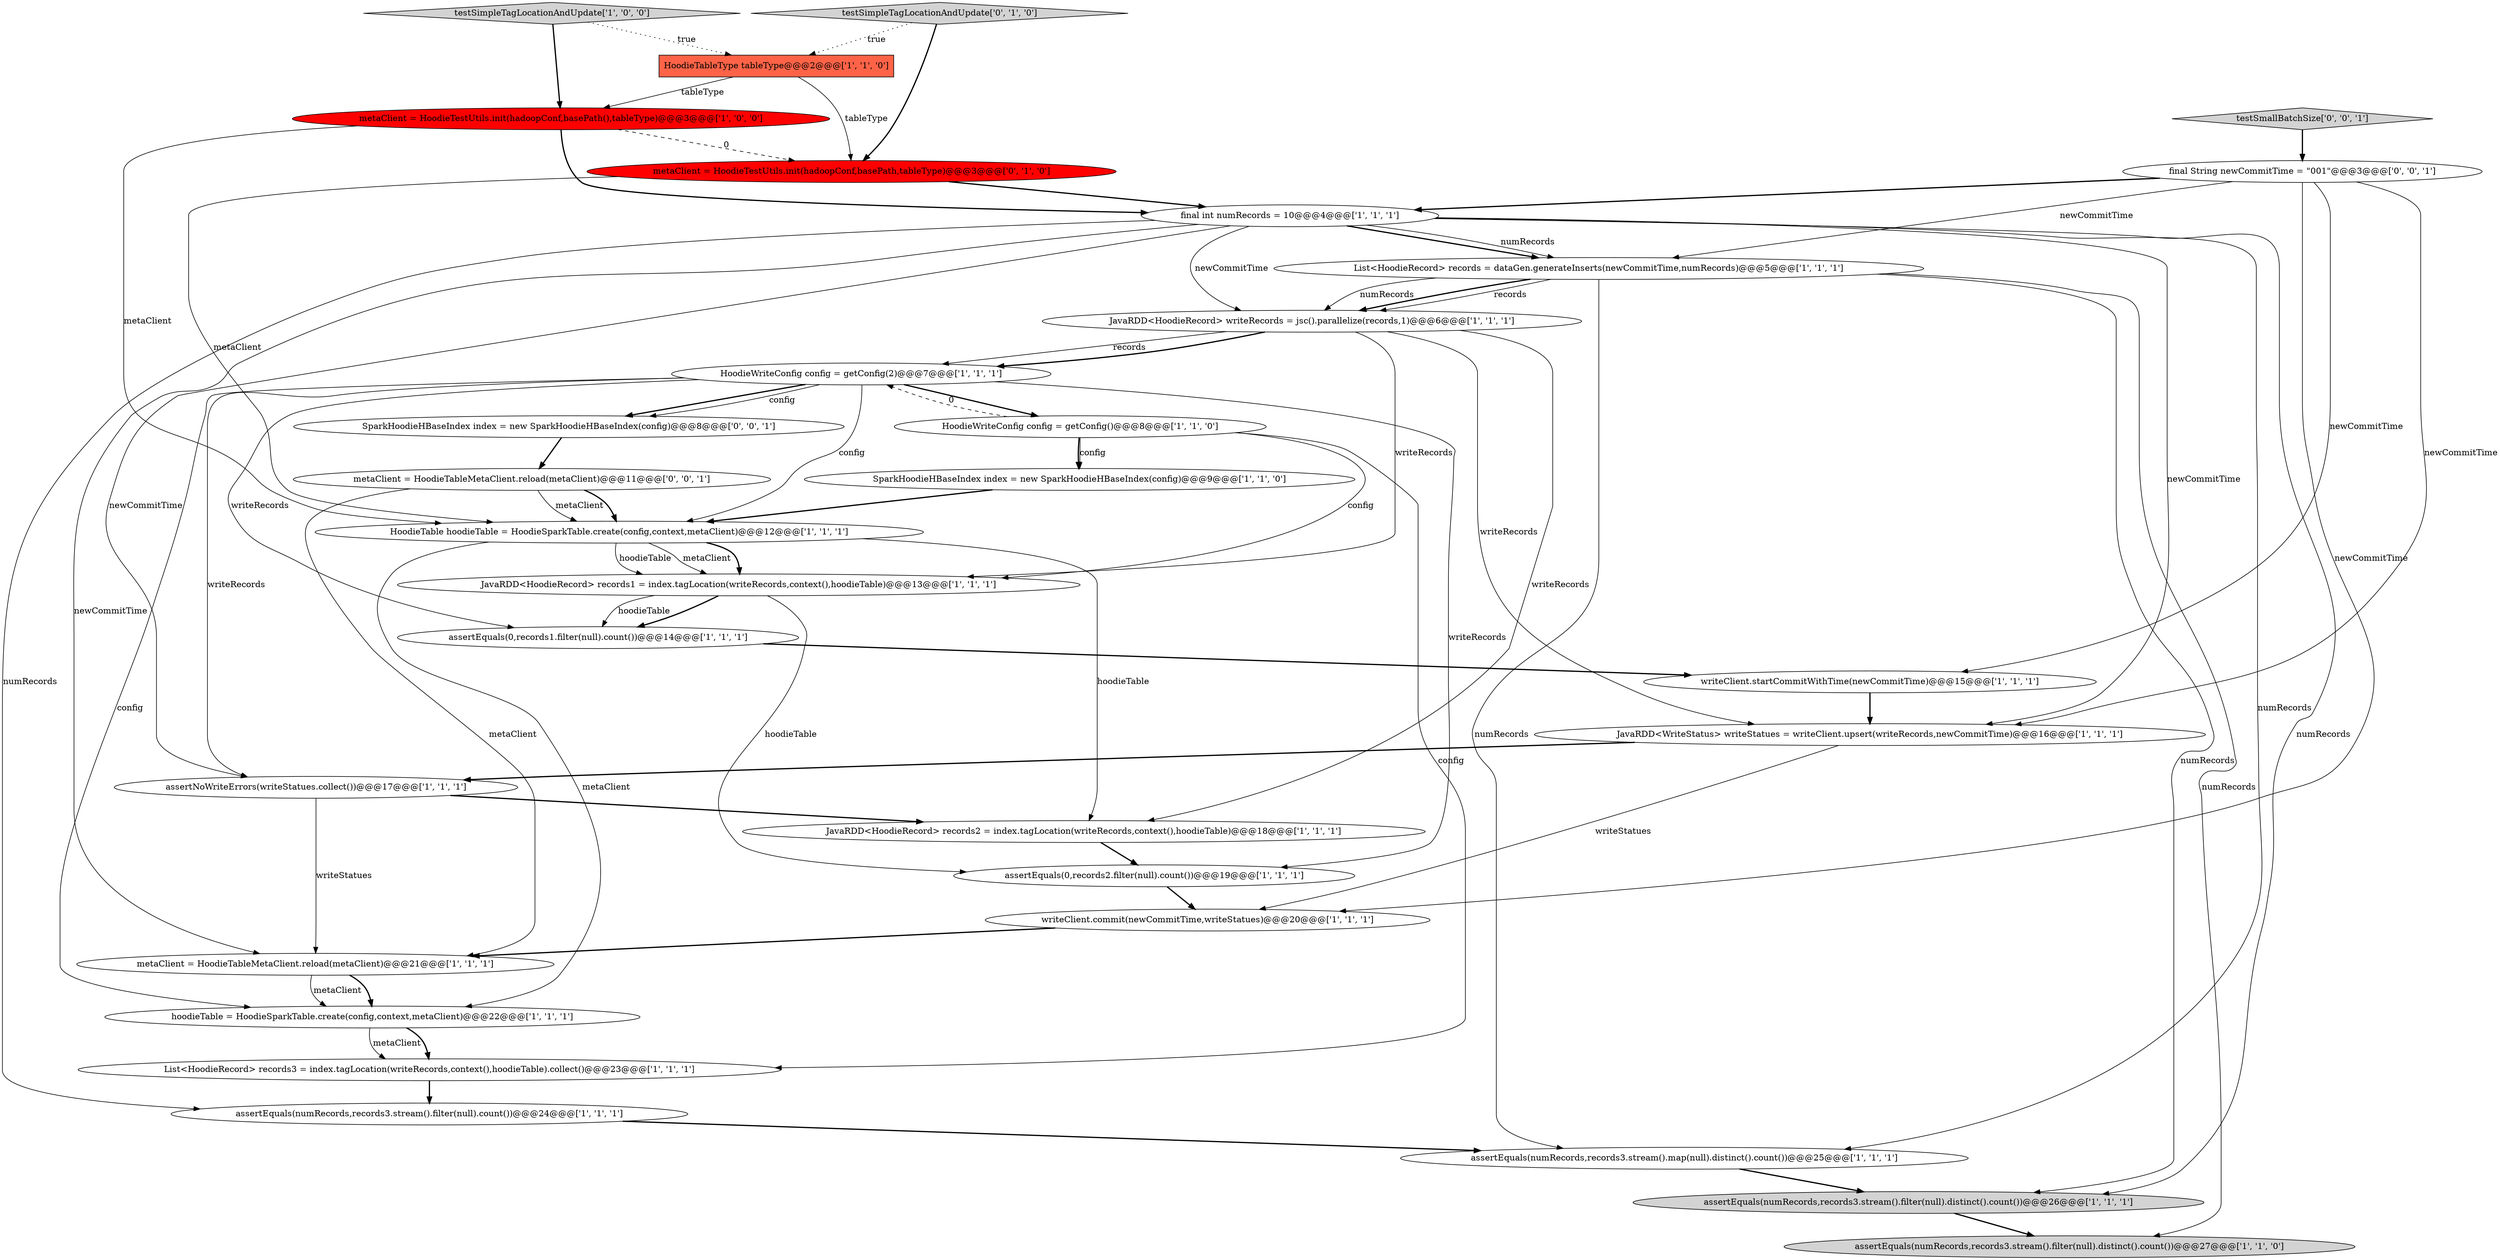 digraph {
5 [style = filled, label = "metaClient = HoodieTableMetaClient.reload(metaClient)@@@21@@@['1', '1', '1']", fillcolor = white, shape = ellipse image = "AAA0AAABBB1BBB"];
15 [style = filled, label = "writeClient.startCommitWithTime(newCommitTime)@@@15@@@['1', '1', '1']", fillcolor = white, shape = ellipse image = "AAA0AAABBB1BBB"];
22 [style = filled, label = "metaClient = HoodieTestUtils.init(hadoopConf,basePath(),tableType)@@@3@@@['1', '0', '0']", fillcolor = red, shape = ellipse image = "AAA1AAABBB1BBB"];
14 [style = filled, label = "List<HoodieRecord> records3 = index.tagLocation(writeRecords,context(),hoodieTable).collect()@@@23@@@['1', '1', '1']", fillcolor = white, shape = ellipse image = "AAA0AAABBB1BBB"];
2 [style = filled, label = "assertEquals(0,records2.filter(null).count())@@@19@@@['1', '1', '1']", fillcolor = white, shape = ellipse image = "AAA0AAABBB1BBB"];
11 [style = filled, label = "List<HoodieRecord> records = dataGen.generateInserts(newCommitTime,numRecords)@@@5@@@['1', '1', '1']", fillcolor = white, shape = ellipse image = "AAA0AAABBB1BBB"];
6 [style = filled, label = "hoodieTable = HoodieSparkTable.create(config,context,metaClient)@@@22@@@['1', '1', '1']", fillcolor = white, shape = ellipse image = "AAA0AAABBB1BBB"];
17 [style = filled, label = "JavaRDD<HoodieRecord> records1 = index.tagLocation(writeRecords,context(),hoodieTable)@@@13@@@['1', '1', '1']", fillcolor = white, shape = ellipse image = "AAA0AAABBB1BBB"];
23 [style = filled, label = "final int numRecords = 10@@@4@@@['1', '1', '1']", fillcolor = white, shape = ellipse image = "AAA0AAABBB1BBB"];
28 [style = filled, label = "metaClient = HoodieTableMetaClient.reload(metaClient)@@@11@@@['0', '0', '1']", fillcolor = white, shape = ellipse image = "AAA0AAABBB3BBB"];
30 [style = filled, label = "final String newCommitTime = \"001\"@@@3@@@['0', '0', '1']", fillcolor = white, shape = ellipse image = "AAA0AAABBB3BBB"];
8 [style = filled, label = "assertEquals(numRecords,records3.stream().filter(null).distinct().count())@@@26@@@['1', '1', '1']", fillcolor = lightgray, shape = ellipse image = "AAA0AAABBB1BBB"];
16 [style = filled, label = "testSimpleTagLocationAndUpdate['1', '0', '0']", fillcolor = lightgray, shape = diamond image = "AAA0AAABBB1BBB"];
13 [style = filled, label = "HoodieTableType tableType@@@2@@@['1', '1', '0']", fillcolor = tomato, shape = box image = "AAA0AAABBB1BBB"];
25 [style = filled, label = "metaClient = HoodieTestUtils.init(hadoopConf,basePath,tableType)@@@3@@@['0', '1', '0']", fillcolor = red, shape = ellipse image = "AAA1AAABBB2BBB"];
26 [style = filled, label = "testSimpleTagLocationAndUpdate['0', '1', '0']", fillcolor = lightgray, shape = diamond image = "AAA0AAABBB2BBB"];
29 [style = filled, label = "SparkHoodieHBaseIndex index = new SparkHoodieHBaseIndex(config)@@@8@@@['0', '0', '1']", fillcolor = white, shape = ellipse image = "AAA0AAABBB3BBB"];
7 [style = filled, label = "assertEquals(0,records1.filter(null).count())@@@14@@@['1', '1', '1']", fillcolor = white, shape = ellipse image = "AAA0AAABBB1BBB"];
19 [style = filled, label = "writeClient.commit(newCommitTime,writeStatues)@@@20@@@['1', '1', '1']", fillcolor = white, shape = ellipse image = "AAA0AAABBB1BBB"];
4 [style = filled, label = "HoodieTable hoodieTable = HoodieSparkTable.create(config,context,metaClient)@@@12@@@['1', '1', '1']", fillcolor = white, shape = ellipse image = "AAA0AAABBB1BBB"];
9 [style = filled, label = "assertNoWriteErrors(writeStatues.collect())@@@17@@@['1', '1', '1']", fillcolor = white, shape = ellipse image = "AAA0AAABBB1BBB"];
10 [style = filled, label = "assertEquals(numRecords,records3.stream().filter(null).count())@@@24@@@['1', '1', '1']", fillcolor = white, shape = ellipse image = "AAA0AAABBB1BBB"];
12 [style = filled, label = "assertEquals(numRecords,records3.stream().filter(null).distinct().count())@@@27@@@['1', '1', '0']", fillcolor = lightgray, shape = ellipse image = "AAA0AAABBB1BBB"];
18 [style = filled, label = "HoodieWriteConfig config = getConfig()@@@8@@@['1', '1', '0']", fillcolor = white, shape = ellipse image = "AAA0AAABBB1BBB"];
1 [style = filled, label = "JavaRDD<HoodieRecord> records2 = index.tagLocation(writeRecords,context(),hoodieTable)@@@18@@@['1', '1', '1']", fillcolor = white, shape = ellipse image = "AAA0AAABBB1BBB"];
24 [style = filled, label = "JavaRDD<WriteStatus> writeStatues = writeClient.upsert(writeRecords,newCommitTime)@@@16@@@['1', '1', '1']", fillcolor = white, shape = ellipse image = "AAA0AAABBB1BBB"];
20 [style = filled, label = "HoodieWriteConfig config = getConfig(2)@@@7@@@['1', '1', '1']", fillcolor = white, shape = ellipse image = "AAA0AAABBB1BBB"];
21 [style = filled, label = "JavaRDD<HoodieRecord> writeRecords = jsc().parallelize(records,1)@@@6@@@['1', '1', '1']", fillcolor = white, shape = ellipse image = "AAA0AAABBB1BBB"];
3 [style = filled, label = "SparkHoodieHBaseIndex index = new SparkHoodieHBaseIndex(config)@@@9@@@['1', '1', '0']", fillcolor = white, shape = ellipse image = "AAA0AAABBB1BBB"];
0 [style = filled, label = "assertEquals(numRecords,records3.stream().map(null).distinct().count())@@@25@@@['1', '1', '1']", fillcolor = white, shape = ellipse image = "AAA0AAABBB1BBB"];
27 [style = filled, label = "testSmallBatchSize['0', '0', '1']", fillcolor = lightgray, shape = diamond image = "AAA0AAABBB3BBB"];
18->3 [style = solid, label="config"];
28->4 [style = solid, label="metaClient"];
23->5 [style = solid, label="newCommitTime"];
18->3 [style = bold, label=""];
2->19 [style = bold, label=""];
22->25 [style = dashed, label="0"];
4->17 [style = bold, label=""];
21->24 [style = solid, label="writeRecords"];
23->10 [style = solid, label="numRecords"];
16->13 [style = dotted, label="true"];
25->4 [style = solid, label="metaClient"];
22->4 [style = solid, label="metaClient"];
23->9 [style = solid, label="newCommitTime"];
25->23 [style = bold, label=""];
20->29 [style = bold, label=""];
11->8 [style = solid, label="numRecords"];
27->30 [style = bold, label=""];
13->22 [style = solid, label="tableType"];
11->21 [style = bold, label=""];
26->25 [style = bold, label=""];
30->23 [style = bold, label=""];
14->10 [style = bold, label=""];
28->5 [style = solid, label="metaClient"];
21->20 [style = solid, label="records"];
11->0 [style = solid, label="numRecords"];
18->17 [style = solid, label="config"];
26->13 [style = dotted, label="true"];
9->5 [style = solid, label="writeStatues"];
16->22 [style = bold, label=""];
11->12 [style = solid, label="numRecords"];
20->7 [style = solid, label="writeRecords"];
23->24 [style = solid, label="newCommitTime"];
22->23 [style = bold, label=""];
3->4 [style = bold, label=""];
18->14 [style = solid, label="config"];
6->14 [style = solid, label="metaClient"];
21->1 [style = solid, label="writeRecords"];
11->21 [style = solid, label="records"];
4->1 [style = solid, label="hoodieTable"];
29->28 [style = bold, label=""];
17->7 [style = bold, label=""];
20->18 [style = bold, label=""];
23->21 [style = solid, label="newCommitTime"];
19->5 [style = bold, label=""];
6->14 [style = bold, label=""];
11->21 [style = solid, label="numRecords"];
18->20 [style = dashed, label="0"];
17->2 [style = solid, label="hoodieTable"];
20->29 [style = solid, label="config"];
4->17 [style = solid, label="hoodieTable"];
21->20 [style = bold, label=""];
5->6 [style = bold, label=""];
30->11 [style = solid, label="newCommitTime"];
24->19 [style = solid, label="writeStatues"];
30->24 [style = solid, label="newCommitTime"];
4->17 [style = solid, label="metaClient"];
20->2 [style = solid, label="writeRecords"];
15->24 [style = bold, label=""];
10->0 [style = bold, label=""];
20->9 [style = solid, label="writeRecords"];
23->0 [style = solid, label="numRecords"];
23->8 [style = solid, label="numRecords"];
20->4 [style = solid, label="config"];
0->8 [style = bold, label=""];
30->19 [style = solid, label="newCommitTime"];
17->7 [style = solid, label="hoodieTable"];
13->25 [style = solid, label="tableType"];
7->15 [style = bold, label=""];
21->17 [style = solid, label="writeRecords"];
1->2 [style = bold, label=""];
5->6 [style = solid, label="metaClient"];
23->11 [style = bold, label=""];
9->1 [style = bold, label=""];
4->6 [style = solid, label="metaClient"];
30->15 [style = solid, label="newCommitTime"];
20->6 [style = solid, label="config"];
8->12 [style = bold, label=""];
23->11 [style = solid, label="numRecords"];
24->9 [style = bold, label=""];
28->4 [style = bold, label=""];
}

